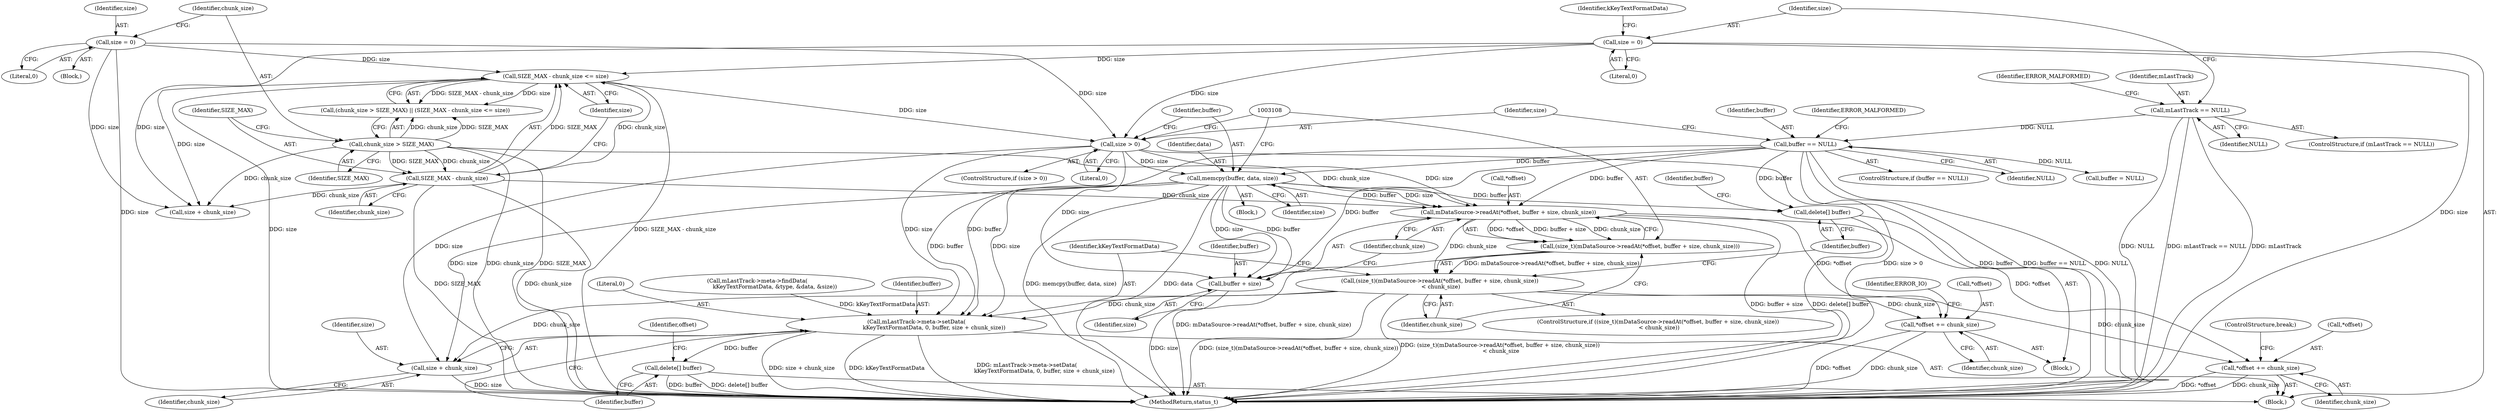 digraph "0_Android_f81038006b4c59a5a148dcad887371206033c28f_2@API" {
"1003101" [label="(Call,memcpy(buffer, data, size))"];
"1003090" [label="(Call,buffer == NULL)"];
"1003044" [label="(Call,mLastTrack == NULL)"];
"1003097" [label="(Call,size > 0)"];
"1003052" [label="(Call,size = 0)"];
"1003066" [label="(Call,size = 0)"];
"1003074" [label="(Call,SIZE_MAX - chunk_size <= size)"];
"1003075" [label="(Call,SIZE_MAX - chunk_size)"];
"1003071" [label="(Call,chunk_size > SIZE_MAX)"];
"1003109" [label="(Call,mDataSource->readAt(*offset, buffer + size, chunk_size))"];
"1003107" [label="(Call,(size_t)(mDataSource->readAt(*offset, buffer + size, chunk_size)))"];
"1003106" [label="(Call,(size_t)(mDataSource->readAt(*offset, buffer + size, chunk_size))\n < chunk_size)"];
"1003123" [label="(Call,*offset += chunk_size)"];
"1003129" [label="(Call,mLastTrack->meta->setData(\n                    kKeyTextFormatData, 0, buffer, size + chunk_size))"];
"1003136" [label="(Call,delete[] buffer)"];
"1003133" [label="(Call,size + chunk_size)"];
"1003138" [label="(Call,*offset += chunk_size)"];
"1003112" [label="(Call,buffer + size)"];
"1003118" [label="(Call,delete[] buffer)"];
"1003073" [label="(Identifier,SIZE_MAX)"];
"1003142" [label="(ControlStructure,break;)"];
"1003065" [label="(Block,)"];
"1003130" [label="(Identifier,kKeyTextFormatData)"];
"1003097" [label="(Call,size > 0)"];
"1003133" [label="(Call,size + chunk_size)"];
"1003098" [label="(Identifier,size)"];
"1003043" [label="(ControlStructure,if (mLastTrack == NULL))"];
"1003052" [label="(Call,size = 0)"];
"1003117" [label="(Block,)"];
"1003136" [label="(Call,delete[] buffer)"];
"1003289" [label="(MethodReturn,status_t)"];
"1003054" [label="(Literal,0)"];
"1003042" [label="(Block,)"];
"1003140" [label="(Identifier,offset)"];
"1003129" [label="(Call,mLastTrack->meta->setData(\n                    kKeyTextFormatData, 0, buffer, size + chunk_size))"];
"1003135" [label="(Identifier,chunk_size)"];
"1003048" [label="(Identifier,ERROR_MALFORMED)"];
"1003070" [label="(Call,(chunk_size > SIZE_MAX) || (SIZE_MAX - chunk_size <= size))"];
"1003119" [label="(Identifier,buffer)"];
"1003071" [label="(Call,chunk_size > SIZE_MAX)"];
"1003124" [label="(Call,*offset)"];
"1003067" [label="(Identifier,size)"];
"1003066" [label="(Call,size = 0)"];
"1003053" [label="(Identifier,size)"];
"1003134" [label="(Identifier,size)"];
"1003089" [label="(ControlStructure,if (buffer == NULL))"];
"1003101" [label="(Call,memcpy(buffer, data, size))"];
"1003046" [label="(Identifier,NULL)"];
"1003095" [label="(Identifier,ERROR_MALFORMED)"];
"1003096" [label="(ControlStructure,if (size > 0))"];
"1003110" [label="(Call,*offset)"];
"1003086" [label="(Call,size + chunk_size)"];
"1003109" [label="(Call,mDataSource->readAt(*offset, buffer + size, chunk_size))"];
"1003116" [label="(Identifier,chunk_size)"];
"1003100" [label="(Block,)"];
"1003091" [label="(Identifier,buffer)"];
"1003128" [label="(Identifier,ERROR_IO)"];
"1003138" [label="(Call,*offset += chunk_size)"];
"1003141" [label="(Identifier,chunk_size)"];
"1003121" [label="(Identifier,buffer)"];
"1003118" [label="(Call,delete[] buffer)"];
"1003113" [label="(Identifier,buffer)"];
"1003076" [label="(Identifier,SIZE_MAX)"];
"1003044" [label="(Call,mLastTrack == NULL)"];
"1003090" [label="(Call,buffer == NULL)"];
"1003074" [label="(Call,SIZE_MAX - chunk_size <= size)"];
"1003126" [label="(Identifier,chunk_size)"];
"1003057" [label="(Call,mLastTrack->meta->findData(\n                    kKeyTextFormatData, &type, &data, &size))"];
"1003106" [label="(Call,(size_t)(mDataSource->readAt(*offset, buffer + size, chunk_size))\n < chunk_size)"];
"1003112" [label="(Call,buffer + size)"];
"1003107" [label="(Call,(size_t)(mDataSource->readAt(*offset, buffer + size, chunk_size)))"];
"1003092" [label="(Identifier,NULL)"];
"1003099" [label="(Literal,0)"];
"1003103" [label="(Identifier,data)"];
"1003131" [label="(Literal,0)"];
"1003102" [label="(Identifier,buffer)"];
"1003045" [label="(Identifier,mLastTrack)"];
"1003105" [label="(ControlStructure,if ((size_t)(mDataSource->readAt(*offset, buffer + size, chunk_size))\n < chunk_size))"];
"1003075" [label="(Call,SIZE_MAX - chunk_size)"];
"1003104" [label="(Identifier,size)"];
"1003120" [label="(Call,buffer = NULL)"];
"1003078" [label="(Identifier,size)"];
"1003132" [label="(Identifier,buffer)"];
"1003137" [label="(Identifier,buffer)"];
"1003114" [label="(Identifier,size)"];
"1003068" [label="(Literal,0)"];
"1003072" [label="(Identifier,chunk_size)"];
"1003139" [label="(Call,*offset)"];
"1003077" [label="(Identifier,chunk_size)"];
"1003123" [label="(Call,*offset += chunk_size)"];
"1003058" [label="(Identifier,kKeyTextFormatData)"];
"1003115" [label="(Identifier,chunk_size)"];
"1003101" -> "1003100"  [label="AST: "];
"1003101" -> "1003104"  [label="CFG: "];
"1003102" -> "1003101"  [label="AST: "];
"1003103" -> "1003101"  [label="AST: "];
"1003104" -> "1003101"  [label="AST: "];
"1003108" -> "1003101"  [label="CFG: "];
"1003101" -> "1003289"  [label="DDG: memcpy(buffer, data, size)"];
"1003101" -> "1003289"  [label="DDG: data"];
"1003090" -> "1003101"  [label="DDG: buffer"];
"1003097" -> "1003101"  [label="DDG: size"];
"1003101" -> "1003109"  [label="DDG: buffer"];
"1003101" -> "1003109"  [label="DDG: size"];
"1003101" -> "1003112"  [label="DDG: buffer"];
"1003101" -> "1003112"  [label="DDG: size"];
"1003101" -> "1003118"  [label="DDG: buffer"];
"1003101" -> "1003129"  [label="DDG: buffer"];
"1003101" -> "1003129"  [label="DDG: size"];
"1003101" -> "1003133"  [label="DDG: size"];
"1003090" -> "1003089"  [label="AST: "];
"1003090" -> "1003092"  [label="CFG: "];
"1003091" -> "1003090"  [label="AST: "];
"1003092" -> "1003090"  [label="AST: "];
"1003095" -> "1003090"  [label="CFG: "];
"1003098" -> "1003090"  [label="CFG: "];
"1003090" -> "1003289"  [label="DDG: buffer"];
"1003090" -> "1003289"  [label="DDG: buffer == NULL"];
"1003090" -> "1003289"  [label="DDG: NULL"];
"1003044" -> "1003090"  [label="DDG: NULL"];
"1003090" -> "1003109"  [label="DDG: buffer"];
"1003090" -> "1003112"  [label="DDG: buffer"];
"1003090" -> "1003118"  [label="DDG: buffer"];
"1003090" -> "1003120"  [label="DDG: NULL"];
"1003090" -> "1003129"  [label="DDG: buffer"];
"1003044" -> "1003043"  [label="AST: "];
"1003044" -> "1003046"  [label="CFG: "];
"1003045" -> "1003044"  [label="AST: "];
"1003046" -> "1003044"  [label="AST: "];
"1003048" -> "1003044"  [label="CFG: "];
"1003053" -> "1003044"  [label="CFG: "];
"1003044" -> "1003289"  [label="DDG: NULL"];
"1003044" -> "1003289"  [label="DDG: mLastTrack == NULL"];
"1003044" -> "1003289"  [label="DDG: mLastTrack"];
"1003097" -> "1003096"  [label="AST: "];
"1003097" -> "1003099"  [label="CFG: "];
"1003098" -> "1003097"  [label="AST: "];
"1003099" -> "1003097"  [label="AST: "];
"1003102" -> "1003097"  [label="CFG: "];
"1003108" -> "1003097"  [label="CFG: "];
"1003097" -> "1003289"  [label="DDG: size > 0"];
"1003052" -> "1003097"  [label="DDG: size"];
"1003066" -> "1003097"  [label="DDG: size"];
"1003074" -> "1003097"  [label="DDG: size"];
"1003097" -> "1003109"  [label="DDG: size"];
"1003097" -> "1003112"  [label="DDG: size"];
"1003097" -> "1003129"  [label="DDG: size"];
"1003097" -> "1003133"  [label="DDG: size"];
"1003052" -> "1003042"  [label="AST: "];
"1003052" -> "1003054"  [label="CFG: "];
"1003053" -> "1003052"  [label="AST: "];
"1003054" -> "1003052"  [label="AST: "];
"1003058" -> "1003052"  [label="CFG: "];
"1003052" -> "1003289"  [label="DDG: size"];
"1003052" -> "1003074"  [label="DDG: size"];
"1003052" -> "1003086"  [label="DDG: size"];
"1003066" -> "1003065"  [label="AST: "];
"1003066" -> "1003068"  [label="CFG: "];
"1003067" -> "1003066"  [label="AST: "];
"1003068" -> "1003066"  [label="AST: "];
"1003072" -> "1003066"  [label="CFG: "];
"1003066" -> "1003289"  [label="DDG: size"];
"1003066" -> "1003074"  [label="DDG: size"];
"1003066" -> "1003086"  [label="DDG: size"];
"1003074" -> "1003070"  [label="AST: "];
"1003074" -> "1003078"  [label="CFG: "];
"1003075" -> "1003074"  [label="AST: "];
"1003078" -> "1003074"  [label="AST: "];
"1003070" -> "1003074"  [label="CFG: "];
"1003074" -> "1003289"  [label="DDG: SIZE_MAX - chunk_size"];
"1003074" -> "1003289"  [label="DDG: size"];
"1003074" -> "1003070"  [label="DDG: SIZE_MAX - chunk_size"];
"1003074" -> "1003070"  [label="DDG: size"];
"1003075" -> "1003074"  [label="DDG: SIZE_MAX"];
"1003075" -> "1003074"  [label="DDG: chunk_size"];
"1003074" -> "1003086"  [label="DDG: size"];
"1003075" -> "1003077"  [label="CFG: "];
"1003076" -> "1003075"  [label="AST: "];
"1003077" -> "1003075"  [label="AST: "];
"1003078" -> "1003075"  [label="CFG: "];
"1003075" -> "1003289"  [label="DDG: SIZE_MAX"];
"1003075" -> "1003289"  [label="DDG: chunk_size"];
"1003071" -> "1003075"  [label="DDG: SIZE_MAX"];
"1003071" -> "1003075"  [label="DDG: chunk_size"];
"1003075" -> "1003086"  [label="DDG: chunk_size"];
"1003075" -> "1003109"  [label="DDG: chunk_size"];
"1003071" -> "1003070"  [label="AST: "];
"1003071" -> "1003073"  [label="CFG: "];
"1003072" -> "1003071"  [label="AST: "];
"1003073" -> "1003071"  [label="AST: "];
"1003076" -> "1003071"  [label="CFG: "];
"1003070" -> "1003071"  [label="CFG: "];
"1003071" -> "1003289"  [label="DDG: chunk_size"];
"1003071" -> "1003289"  [label="DDG: SIZE_MAX"];
"1003071" -> "1003070"  [label="DDG: chunk_size"];
"1003071" -> "1003070"  [label="DDG: SIZE_MAX"];
"1003071" -> "1003086"  [label="DDG: chunk_size"];
"1003071" -> "1003109"  [label="DDG: chunk_size"];
"1003109" -> "1003107"  [label="AST: "];
"1003109" -> "1003115"  [label="CFG: "];
"1003110" -> "1003109"  [label="AST: "];
"1003112" -> "1003109"  [label="AST: "];
"1003115" -> "1003109"  [label="AST: "];
"1003107" -> "1003109"  [label="CFG: "];
"1003109" -> "1003289"  [label="DDG: buffer + size"];
"1003109" -> "1003107"  [label="DDG: *offset"];
"1003109" -> "1003107"  [label="DDG: buffer + size"];
"1003109" -> "1003107"  [label="DDG: chunk_size"];
"1003109" -> "1003106"  [label="DDG: chunk_size"];
"1003109" -> "1003123"  [label="DDG: *offset"];
"1003109" -> "1003138"  [label="DDG: *offset"];
"1003107" -> "1003106"  [label="AST: "];
"1003108" -> "1003107"  [label="AST: "];
"1003116" -> "1003107"  [label="CFG: "];
"1003107" -> "1003289"  [label="DDG: mDataSource->readAt(*offset, buffer + size, chunk_size)"];
"1003107" -> "1003106"  [label="DDG: mDataSource->readAt(*offset, buffer + size, chunk_size)"];
"1003106" -> "1003105"  [label="AST: "];
"1003106" -> "1003116"  [label="CFG: "];
"1003116" -> "1003106"  [label="AST: "];
"1003119" -> "1003106"  [label="CFG: "];
"1003130" -> "1003106"  [label="CFG: "];
"1003106" -> "1003289"  [label="DDG: (size_t)(mDataSource->readAt(*offset, buffer + size, chunk_size))"];
"1003106" -> "1003289"  [label="DDG: (size_t)(mDataSource->readAt(*offset, buffer + size, chunk_size))\n < chunk_size"];
"1003106" -> "1003123"  [label="DDG: chunk_size"];
"1003106" -> "1003129"  [label="DDG: chunk_size"];
"1003106" -> "1003133"  [label="DDG: chunk_size"];
"1003106" -> "1003138"  [label="DDG: chunk_size"];
"1003123" -> "1003117"  [label="AST: "];
"1003123" -> "1003126"  [label="CFG: "];
"1003124" -> "1003123"  [label="AST: "];
"1003126" -> "1003123"  [label="AST: "];
"1003128" -> "1003123"  [label="CFG: "];
"1003123" -> "1003289"  [label="DDG: chunk_size"];
"1003123" -> "1003289"  [label="DDG: *offset"];
"1003129" -> "1003042"  [label="AST: "];
"1003129" -> "1003133"  [label="CFG: "];
"1003130" -> "1003129"  [label="AST: "];
"1003131" -> "1003129"  [label="AST: "];
"1003132" -> "1003129"  [label="AST: "];
"1003133" -> "1003129"  [label="AST: "];
"1003137" -> "1003129"  [label="CFG: "];
"1003129" -> "1003289"  [label="DDG: size + chunk_size"];
"1003129" -> "1003289"  [label="DDG: kKeyTextFormatData"];
"1003129" -> "1003289"  [label="DDG: mLastTrack->meta->setData(\n                    kKeyTextFormatData, 0, buffer, size + chunk_size)"];
"1003057" -> "1003129"  [label="DDG: kKeyTextFormatData"];
"1003129" -> "1003136"  [label="DDG: buffer"];
"1003136" -> "1003042"  [label="AST: "];
"1003136" -> "1003137"  [label="CFG: "];
"1003137" -> "1003136"  [label="AST: "];
"1003140" -> "1003136"  [label="CFG: "];
"1003136" -> "1003289"  [label="DDG: buffer"];
"1003136" -> "1003289"  [label="DDG: delete[] buffer"];
"1003133" -> "1003135"  [label="CFG: "];
"1003134" -> "1003133"  [label="AST: "];
"1003135" -> "1003133"  [label="AST: "];
"1003133" -> "1003289"  [label="DDG: size"];
"1003138" -> "1003042"  [label="AST: "];
"1003138" -> "1003141"  [label="CFG: "];
"1003139" -> "1003138"  [label="AST: "];
"1003141" -> "1003138"  [label="AST: "];
"1003142" -> "1003138"  [label="CFG: "];
"1003138" -> "1003289"  [label="DDG: chunk_size"];
"1003138" -> "1003289"  [label="DDG: *offset"];
"1003112" -> "1003114"  [label="CFG: "];
"1003113" -> "1003112"  [label="AST: "];
"1003114" -> "1003112"  [label="AST: "];
"1003115" -> "1003112"  [label="CFG: "];
"1003112" -> "1003289"  [label="DDG: size"];
"1003118" -> "1003117"  [label="AST: "];
"1003118" -> "1003119"  [label="CFG: "];
"1003119" -> "1003118"  [label="AST: "];
"1003121" -> "1003118"  [label="CFG: "];
"1003118" -> "1003289"  [label="DDG: delete[] buffer"];
}
